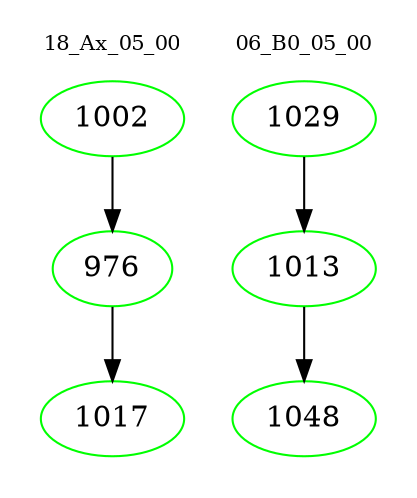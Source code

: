 digraph{
subgraph cluster_0 {
color = white
label = "18_Ax_05_00";
fontsize=10;
T0_1002 [label="1002", color="green"]
T0_1002 -> T0_976 [color="black"]
T0_976 [label="976", color="green"]
T0_976 -> T0_1017 [color="black"]
T0_1017 [label="1017", color="green"]
}
subgraph cluster_1 {
color = white
label = "06_B0_05_00";
fontsize=10;
T1_1029 [label="1029", color="green"]
T1_1029 -> T1_1013 [color="black"]
T1_1013 [label="1013", color="green"]
T1_1013 -> T1_1048 [color="black"]
T1_1048 [label="1048", color="green"]
}
}
